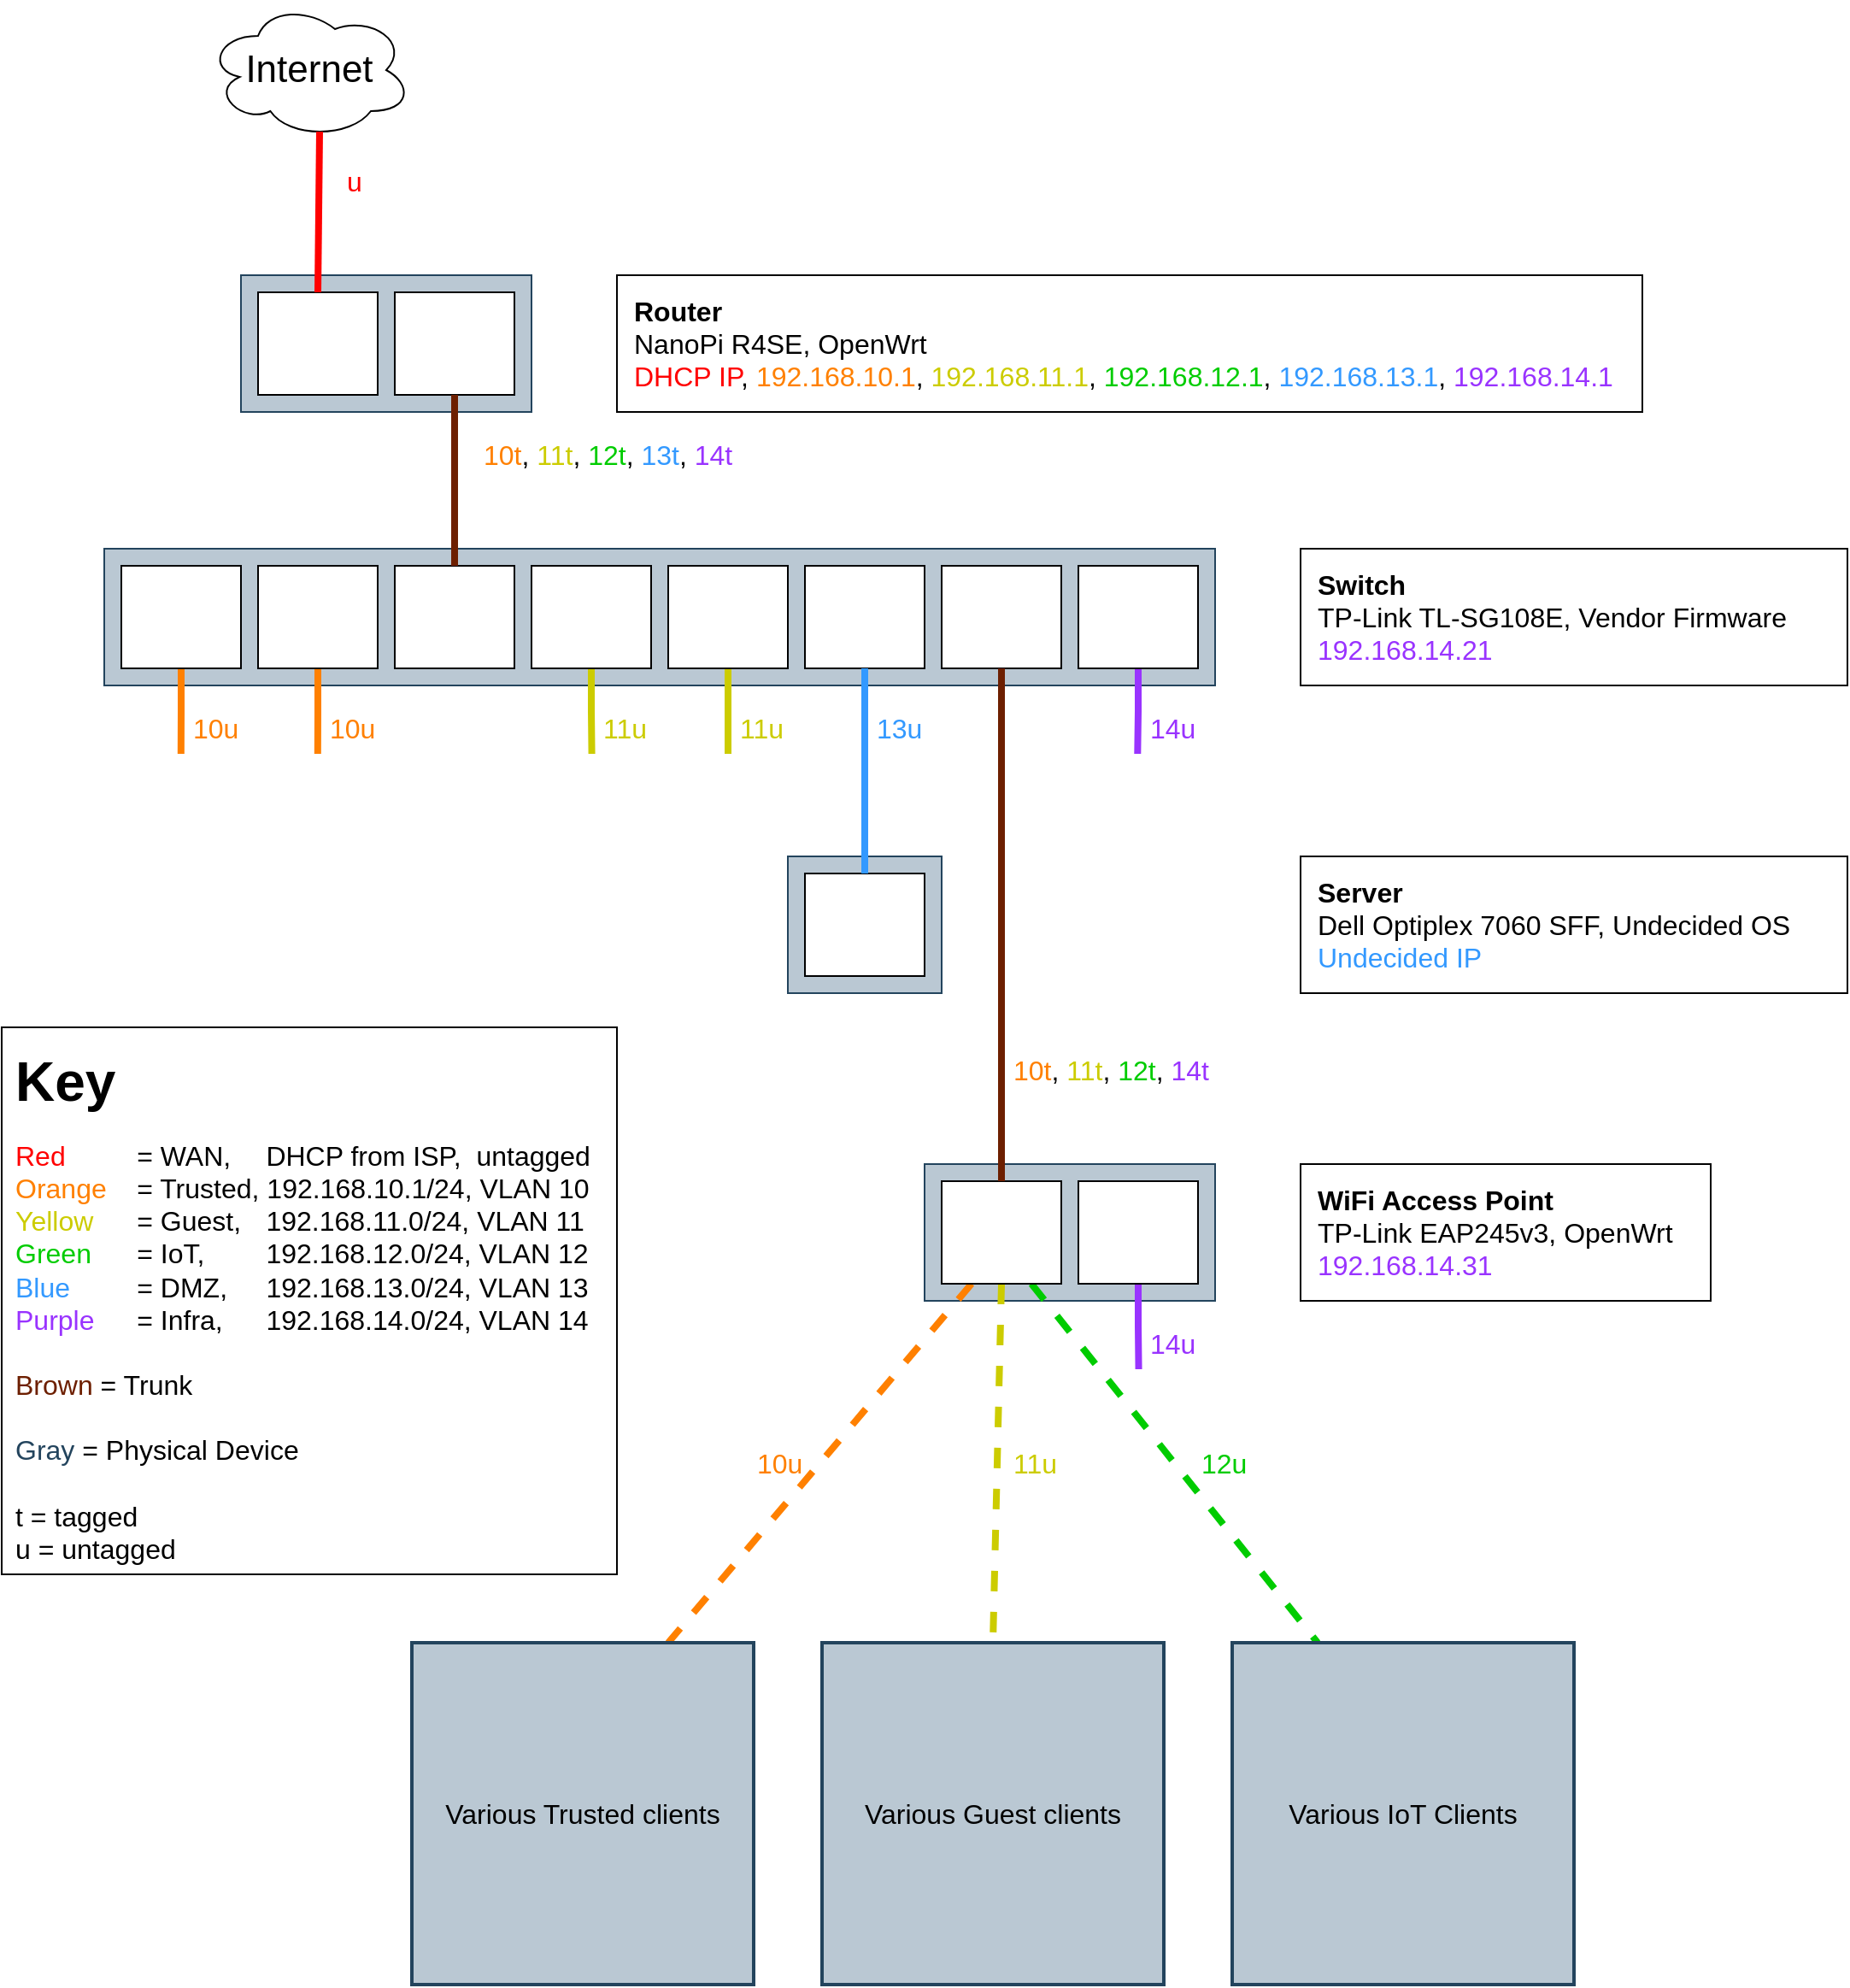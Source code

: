 <mxfile version="20.3.0" type="device"><diagram name="Page-1" id="55a83fd1-7818-8e21-69c5-c3457e3827bb"><mxGraphModel dx="2188" dy="1352" grid="1" gridSize="10" guides="1" tooltips="1" connect="1" arrows="1" fold="1" page="1" pageScale="1" pageWidth="1100" pageHeight="850" background="none" math="0" shadow="0"><root><mxCell id="0"/><mxCell id="1" parent="0"/><mxCell id="INDewaaLOLZvG0CTir3H-26" value="&lt;font style=&quot;font-size: 16px; line-height: 1.2;&quot;&gt;&lt;b style=&quot;font-size: 16px;&quot;&gt;Router&lt;br style=&quot;font-size: 16px;&quot;&gt;&lt;/b&gt;NanoPi R4SE, OpenWrt&lt;br style=&quot;font-size: 16px;&quot;&gt;&lt;font color=&quot;#ff0000&quot; style=&quot;font-size: 16px;&quot;&gt;DHCP IP&lt;/font&gt;,&amp;nbsp;&lt;font color=&quot;#ff8000&quot; style=&quot;font-size: 16px;&quot;&gt;192.168.10.1&lt;/font&gt;, &lt;font color=&quot;#cccc00&quot; style=&quot;font-size: 16px;&quot;&gt;192.168.11.1&lt;/font&gt;, &lt;font color=&quot;#00cc00&quot; style=&quot;font-size: 16px;&quot;&gt;192.168.12.1&lt;/font&gt;, &lt;font color=&quot;#3399ff&quot; style=&quot;font-size: 16px;&quot;&gt;192.168.13.1&lt;/font&gt;, &lt;font color=&quot;#9933ff&quot; style=&quot;font-size: 16px;&quot;&gt;192.168.14.1&lt;/font&gt;&lt;br style=&quot;font-size: 16px;&quot;&gt;&lt;/font&gt;" style="rounded=0;whiteSpace=wrap;html=1;fontSize=16;align=left;verticalAlign=middle;spacing=0;spacingLeft=10;" parent="1" vertex="1"><mxGeometry x="560" y="200" width="600" height="80" as="geometry"/></mxCell><mxCell id="INDewaaLOLZvG0CTir3H-1" value="&lt;font style=&quot;font-size: 22px;&quot;&gt;Internet&lt;/font&gt;" style="ellipse;shape=cloud;whiteSpace=wrap;html=1;" parent="1" vertex="1"><mxGeometry x="320" y="40" width="120" height="80" as="geometry"/></mxCell><mxCell id="INDewaaLOLZvG0CTir3H-2" value="" style="rounded=0;whiteSpace=wrap;html=1;fillColor=#bac8d3;strokeColor=#23445d;" parent="1" vertex="1"><mxGeometry x="340" y="200" width="170" height="80" as="geometry"/></mxCell><mxCell id="INDewaaLOLZvG0CTir3H-4" value="" style="rounded=0;whiteSpace=wrap;html=1;" parent="1" vertex="1"><mxGeometry x="350" y="210" width="70" height="60" as="geometry"/></mxCell><mxCell id="INDewaaLOLZvG0CTir3H-5" value="" style="rounded=0;whiteSpace=wrap;html=1;" parent="1" vertex="1"><mxGeometry x="430" y="210" width="70" height="60" as="geometry"/></mxCell><mxCell id="INDewaaLOLZvG0CTir3H-7" value="" style="rounded=0;whiteSpace=wrap;html=1;fillColor=#bac8d3;strokeColor=#23445d;" parent="1" vertex="1"><mxGeometry x="260" y="360" width="650" height="80" as="geometry"/></mxCell><mxCell id="INDewaaLOLZvG0CTir3H-45" style="edgeStyle=orthogonalEdgeStyle;rounded=0;orthogonalLoop=1;jettySize=auto;html=1;exitX=0.5;exitY=1;exitDx=0;exitDy=0;strokeWidth=4;fontSize=14;fontColor=#CCCC00;endArrow=none;endFill=0;strokeColor=#CCCC00;" parent="1" source="INDewaaLOLZvG0CTir3H-8" edge="1"><mxGeometry relative="1" as="geometry"><mxPoint x="545.286" y="480" as="targetPoint"/></mxGeometry></mxCell><mxCell id="INDewaaLOLZvG0CTir3H-8" value="" style="rounded=0;whiteSpace=wrap;html=1;" parent="1" vertex="1"><mxGeometry x="510" y="370" width="70" height="60" as="geometry"/></mxCell><mxCell id="INDewaaLOLZvG0CTir3H-35" style="edgeStyle=orthogonalEdgeStyle;rounded=0;orthogonalLoop=1;jettySize=auto;html=1;exitX=0.5;exitY=1;exitDx=0;exitDy=0;strokeColor=#9933FF;strokeWidth=4;fontSize=14;endArrow=none;endFill=0;" parent="1" source="INDewaaLOLZvG0CTir3H-9" edge="1"><mxGeometry relative="1" as="geometry"><mxPoint x="864.647" y="480.0" as="targetPoint"/></mxGeometry></mxCell><mxCell id="INDewaaLOLZvG0CTir3H-9" value="" style="rounded=0;whiteSpace=wrap;html=1;" parent="1" vertex="1"><mxGeometry x="830" y="370" width="70" height="60" as="geometry"/></mxCell><mxCell id="INDewaaLOLZvG0CTir3H-43" style="edgeStyle=orthogonalEdgeStyle;rounded=0;orthogonalLoop=1;jettySize=auto;html=1;exitX=0.5;exitY=1;exitDx=0;exitDy=0;strokeColor=#CCCC00;strokeWidth=4;fontSize=14;fontColor=#00CC00;endArrow=none;endFill=0;" parent="1" source="INDewaaLOLZvG0CTir3H-10" edge="1"><mxGeometry relative="1" as="geometry"><mxPoint x="625" y="480" as="targetPoint"/></mxGeometry></mxCell><mxCell id="INDewaaLOLZvG0CTir3H-10" value="" style="rounded=0;whiteSpace=wrap;html=1;" parent="1" vertex="1"><mxGeometry x="590" y="370" width="70" height="60" as="geometry"/></mxCell><mxCell id="INDewaaLOLZvG0CTir3H-11" value="" style="rounded=0;whiteSpace=wrap;html=1;" parent="1" vertex="1"><mxGeometry x="430" y="370" width="70" height="60" as="geometry"/></mxCell><mxCell id="INDewaaLOLZvG0CTir3H-49" style="edgeStyle=orthogonalEdgeStyle;rounded=0;orthogonalLoop=1;jettySize=auto;html=1;exitX=0.5;exitY=1;exitDx=0;exitDy=0;strokeColor=#FF8000;strokeWidth=4;fontSize=14;fontColor=#00CC00;endArrow=none;endFill=0;" parent="1" source="INDewaaLOLZvG0CTir3H-12" edge="1"><mxGeometry relative="1" as="geometry"><mxPoint x="384.905" y="480" as="targetPoint"/></mxGeometry></mxCell><mxCell id="INDewaaLOLZvG0CTir3H-12" value="" style="rounded=0;whiteSpace=wrap;html=1;" parent="1" vertex="1"><mxGeometry x="350" y="370" width="70" height="60" as="geometry"/></mxCell><mxCell id="INDewaaLOLZvG0CTir3H-48" style="edgeStyle=orthogonalEdgeStyle;rounded=0;orthogonalLoop=1;jettySize=auto;html=1;exitX=0.5;exitY=1;exitDx=0;exitDy=0;strokeColor=#FF8000;strokeWidth=4;fontSize=14;fontColor=#00CC00;endArrow=none;endFill=0;" parent="1" source="INDewaaLOLZvG0CTir3H-13" edge="1"><mxGeometry relative="1" as="geometry"><mxPoint x="304.905" y="480" as="targetPoint"/></mxGeometry></mxCell><mxCell id="INDewaaLOLZvG0CTir3H-13" value="" style="rounded=0;whiteSpace=wrap;html=1;" parent="1" vertex="1"><mxGeometry x="270" y="370" width="70" height="60" as="geometry"/></mxCell><mxCell id="INDewaaLOLZvG0CTir3H-14" value="" style="rounded=0;whiteSpace=wrap;html=1;" parent="1" vertex="1"><mxGeometry x="670" y="370" width="70" height="60" as="geometry"/></mxCell><mxCell id="INDewaaLOLZvG0CTir3H-15" value="" style="rounded=0;whiteSpace=wrap;html=1;" parent="1" vertex="1"><mxGeometry x="750" y="370" width="70" height="60" as="geometry"/></mxCell><mxCell id="INDewaaLOLZvG0CTir3H-18" value="" style="endArrow=none;html=1;rounded=0;strokeWidth=4;exitX=0.5;exitY=0;exitDx=0;exitDy=0;entryX=0.55;entryY=0.95;entryDx=0;entryDy=0;entryPerimeter=0;strokeColor=#FF0000;" parent="1" source="INDewaaLOLZvG0CTir3H-4" target="INDewaaLOLZvG0CTir3H-1" edge="1"><mxGeometry width="50" height="50" relative="1" as="geometry"><mxPoint x="390" y="190" as="sourcePoint"/><mxPoint x="385" y="130" as="targetPoint"/></mxGeometry></mxCell><mxCell id="INDewaaLOLZvG0CTir3H-20" style="edgeStyle=orthogonalEdgeStyle;rounded=0;orthogonalLoop=1;jettySize=auto;html=1;exitX=0.5;exitY=1;exitDx=0;exitDy=0;entryX=0.5;entryY=0;entryDx=0;entryDy=0;strokeColor=#6D1F00;strokeWidth=4;endArrow=none;endFill=0;fillColor=#a0522d;" parent="1" source="INDewaaLOLZvG0CTir3H-5" target="INDewaaLOLZvG0CTir3H-11" edge="1"><mxGeometry relative="1" as="geometry"/></mxCell><mxCell id="INDewaaLOLZvG0CTir3H-23" value="" style="rounded=0;whiteSpace=wrap;html=1;fillColor=#bac8d3;strokeColor=#23445d;" parent="1" vertex="1"><mxGeometry x="740" y="720" width="170" height="80" as="geometry"/></mxCell><mxCell id="INDewaaLOLZvG0CTir3H-67" style="rounded=0;orthogonalLoop=1;jettySize=auto;html=1;exitX=0.75;exitY=1;exitDx=0;exitDy=0;entryX=0.25;entryY=0;entryDx=0;entryDy=0;strokeColor=#00CC00;strokeWidth=4;fontSize=14;fontColor=#000000;endArrow=none;endFill=0;dashed=1;" parent="1" source="INDewaaLOLZvG0CTir3H-24" edge="1"><mxGeometry relative="1" as="geometry"><mxPoint x="970" y="1000" as="targetPoint"/></mxGeometry></mxCell><mxCell id="INDewaaLOLZvG0CTir3H-68" style="edgeStyle=none;rounded=0;orthogonalLoop=1;jettySize=auto;html=1;exitX=0.25;exitY=1;exitDx=0;exitDy=0;entryX=0.75;entryY=0;entryDx=0;entryDy=0;dashed=1;strokeColor=#FF8000;strokeWidth=4;fontSize=14;fontColor=#000000;endArrow=none;endFill=0;" parent="1" source="INDewaaLOLZvG0CTir3H-24" edge="1"><mxGeometry relative="1" as="geometry"><mxPoint x="590" y="1000" as="targetPoint"/></mxGeometry></mxCell><mxCell id="INDewaaLOLZvG0CTir3H-69" style="edgeStyle=none;rounded=0;orthogonalLoop=1;jettySize=auto;html=1;exitX=0.5;exitY=1;exitDx=0;exitDy=0;entryX=0.5;entryY=0;entryDx=0;entryDy=0;dashed=1;strokeColor=#CCCC00;strokeWidth=4;fontSize=14;fontColor=#000000;endArrow=none;endFill=0;" parent="1" source="INDewaaLOLZvG0CTir3H-24" edge="1"><mxGeometry relative="1" as="geometry"><mxPoint x="780" y="1000" as="targetPoint"/></mxGeometry></mxCell><mxCell id="INDewaaLOLZvG0CTir3H-24" value="" style="rounded=0;whiteSpace=wrap;html=1;" parent="1" vertex="1"><mxGeometry x="750" y="730" width="70" height="60" as="geometry"/></mxCell><mxCell id="INDewaaLOLZvG0CTir3H-66" style="edgeStyle=orthogonalEdgeStyle;rounded=0;orthogonalLoop=1;jettySize=auto;html=1;exitX=0.5;exitY=1;exitDx=0;exitDy=0;strokeColor=#9933FF;strokeWidth=4;fontSize=14;fontColor=#000000;endArrow=none;endFill=0;" parent="1" source="INDewaaLOLZvG0CTir3H-25" edge="1"><mxGeometry relative="1" as="geometry"><mxPoint x="865.273" y="840" as="targetPoint"/></mxGeometry></mxCell><mxCell id="INDewaaLOLZvG0CTir3H-25" value="" style="rounded=0;whiteSpace=wrap;html=1;" parent="1" vertex="1"><mxGeometry x="830" y="730" width="70" height="60" as="geometry"/></mxCell><mxCell id="INDewaaLOLZvG0CTir3H-27" value="&lt;font style=&quot;font-size: 16px; line-height: 1.2;&quot;&gt;&lt;b style=&quot;font-size: 16px;&quot;&gt;Switch&lt;br style=&quot;font-size: 16px;&quot;&gt;&lt;/b&gt;TP-Link TL-SG108E, Vendor Firmware&lt;br style=&quot;font-size: 16px;&quot;&gt;&lt;font color=&quot;#9933ff&quot; style=&quot;font-size: 16px;&quot;&gt;192.168.14.21&lt;/font&gt;&lt;br style=&quot;font-size: 16px;&quot;&gt;&lt;/font&gt;" style="rounded=0;whiteSpace=wrap;html=1;fontSize=16;align=left;verticalAlign=middle;labelPosition=center;verticalLabelPosition=middle;spacingLeft=10;spacing=0;" parent="1" vertex="1"><mxGeometry x="960" y="360" width="320" height="80" as="geometry"/></mxCell><mxCell id="INDewaaLOLZvG0CTir3H-21" value="" style="rounded=0;whiteSpace=wrap;html=1;fontSize=20;fillColor=#bac8d3;strokeColor=#23445d;" parent="1" vertex="1"><mxGeometry x="660" y="540" width="90" height="80" as="geometry"/></mxCell><mxCell id="INDewaaLOLZvG0CTir3H-22" value="" style="rounded=0;whiteSpace=wrap;html=1;" parent="1" vertex="1"><mxGeometry x="670" y="550" width="70" height="60" as="geometry"/></mxCell><mxCell id="INDewaaLOLZvG0CTir3H-36" value="14u" style="text;html=1;align=left;verticalAlign=middle;resizable=0;points=[];autosize=1;strokeColor=none;fillColor=none;fontSize=16;fontColor=#9933FF;" parent="1" vertex="1"><mxGeometry x="870" y="450" width="50" height="30" as="geometry"/></mxCell><mxCell id="INDewaaLOLZvG0CTir3H-38" value="13u" style="text;html=1;align=left;verticalAlign=middle;resizable=0;points=[];autosize=1;strokeColor=none;fillColor=none;fontSize=16;fontColor=#3399FF;" parent="1" vertex="1"><mxGeometry x="710" y="450" width="50" height="30" as="geometry"/></mxCell><mxCell id="INDewaaLOLZvG0CTir3H-41" value="11u" style="text;html=1;align=left;verticalAlign=middle;resizable=0;points=[];autosize=1;strokeColor=none;fillColor=none;fontSize=16;fontColor=#CCCC00;" parent="1" vertex="1"><mxGeometry x="550" y="450" width="50" height="30" as="geometry"/></mxCell><mxCell id="INDewaaLOLZvG0CTir3H-44" value="11u" style="text;html=1;align=left;verticalAlign=middle;resizable=0;points=[];autosize=1;strokeColor=none;fillColor=none;fontSize=16;fontColor=#CCCC00;" parent="1" vertex="1"><mxGeometry x="630" y="450" width="50" height="30" as="geometry"/></mxCell><mxCell id="INDewaaLOLZvG0CTir3H-47" style="edgeStyle=orthogonalEdgeStyle;rounded=0;orthogonalLoop=1;jettySize=auto;html=1;exitX=0.5;exitY=1;exitDx=0;exitDy=0;entryX=0.5;entryY=0;entryDx=0;entryDy=0;strokeColor=#3399FF;strokeWidth=4;fontSize=14;fontColor=#00CC00;endArrow=none;endFill=0;" parent="1" source="INDewaaLOLZvG0CTir3H-14" target="INDewaaLOLZvG0CTir3H-22" edge="1"><mxGeometry relative="1" as="geometry"/></mxCell><mxCell id="INDewaaLOLZvG0CTir3H-50" value="10u" style="text;html=1;align=left;verticalAlign=middle;resizable=0;points=[];autosize=1;strokeColor=none;fillColor=none;fontSize=16;fontColor=#FF8000;" parent="1" vertex="1"><mxGeometry x="390" y="450" width="50" height="30" as="geometry"/></mxCell><mxCell id="INDewaaLOLZvG0CTir3H-51" value="10u" style="text;html=1;align=left;verticalAlign=middle;resizable=0;points=[];autosize=1;strokeColor=none;fillColor=none;fontSize=16;fontColor=#FF8000;" parent="1" vertex="1"><mxGeometry x="310" y="450" width="50" height="30" as="geometry"/></mxCell><mxCell id="INDewaaLOLZvG0CTir3H-54" value="&lt;font style=&quot;font-size: 16px; line-height: 1.2;&quot;&gt;&lt;b style=&quot;&quot;&gt;WiFi Access Point&lt;br style=&quot;&quot;&gt;&lt;/b&gt;TP-Link EAP245v3, OpenWrt&lt;br style=&quot;&quot;&gt;&lt;font style=&quot;font-size: 16px;&quot; color=&quot;#9933ff&quot;&gt;192.168.14.31&lt;/font&gt;&lt;br style=&quot;font-size: 14px;&quot;&gt;&lt;/font&gt;" style="rounded=0;whiteSpace=wrap;html=1;fontSize=14;align=left;verticalAlign=middle;spacing=0;spacingLeft=10;" parent="1" vertex="1"><mxGeometry x="960" y="720" width="240" height="80" as="geometry"/></mxCell><mxCell id="INDewaaLOLZvG0CTir3H-55" value="u" style="text;html=1;align=left;verticalAlign=middle;resizable=0;points=[];autosize=1;strokeColor=none;fillColor=none;fontSize=16;fontColor=#FF0000;" parent="1" vertex="1"><mxGeometry x="400" y="130" width="30" height="30" as="geometry"/></mxCell><mxCell id="INDewaaLOLZvG0CTir3H-56" value="&lt;font color=&quot;#ff8000&quot; style=&quot;font-size: 16px;&quot;&gt;10t&lt;/font&gt;&lt;font color=&quot;#000000&quot; style=&quot;font-size: 16px;&quot;&gt;, &lt;/font&gt;&lt;font color=&quot;#cccc00&quot; style=&quot;font-size: 16px;&quot;&gt;11t&lt;/font&gt;&lt;font color=&quot;#000000&quot; style=&quot;font-size: 16px;&quot;&gt;, &lt;/font&gt;12t&lt;font color=&quot;#000000&quot; style=&quot;font-size: 16px;&quot;&gt;, &lt;/font&gt;&lt;font color=&quot;#3399ff&quot; style=&quot;font-size: 16px;&quot;&gt;13t&lt;/font&gt;&lt;font color=&quot;#000000&quot; style=&quot;font-size: 16px;&quot;&gt;, &lt;/font&gt;&lt;font color=&quot;#9933ff&quot; style=&quot;font-size: 16px;&quot;&gt;14t&lt;/font&gt;" style="text;html=1;align=left;verticalAlign=middle;resizable=0;points=[];autosize=1;strokeColor=none;fillColor=none;fontSize=16;fontColor=#00CC00;" parent="1" vertex="1"><mxGeometry x="480" y="290" width="170" height="30" as="geometry"/></mxCell><mxCell id="INDewaaLOLZvG0CTir3H-58" style="edgeStyle=orthogonalEdgeStyle;rounded=0;orthogonalLoop=1;jettySize=auto;html=1;exitX=0.5;exitY=1;exitDx=0;exitDy=0;entryX=0.5;entryY=0;entryDx=0;entryDy=0;strokeColor=#6D1F00;strokeWidth=4;fontSize=14;fontColor=#00CC00;endArrow=none;endFill=0;" parent="1" source="INDewaaLOLZvG0CTir3H-15" target="INDewaaLOLZvG0CTir3H-24" edge="1"><mxGeometry relative="1" as="geometry"/></mxCell><mxCell id="INDewaaLOLZvG0CTir3H-60" value="&lt;font color=&quot;#000000&quot; style=&quot;font-size: 16px;&quot;&gt;Various Trusted clients&lt;/font&gt;" style="rounded=0;whiteSpace=wrap;html=1;strokeColor=#23445D;strokeWidth=2;fontSize=16;fillColor=#bac8d3;" parent="1" vertex="1"><mxGeometry x="440" y="1000" width="200" height="200" as="geometry"/></mxCell><mxCell id="INDewaaLOLZvG0CTir3H-61" value="&lt;font color=&quot;#000000&quot; style=&quot;font-size: 16px;&quot;&gt;Various Guest clients&lt;/font&gt;" style="rounded=0;whiteSpace=wrap;html=1;strokeColor=#23445d;strokeWidth=2;fontSize=16;fillColor=#bac8d3;" parent="1" vertex="1"><mxGeometry x="680" y="1000" width="200" height="200" as="geometry"/></mxCell><mxCell id="INDewaaLOLZvG0CTir3H-62" value="&lt;font color=&quot;#000000&quot; style=&quot;font-size: 16px;&quot;&gt;Various IoT Clients&lt;/font&gt;" style="rounded=0;whiteSpace=wrap;html=1;strokeColor=#23445d;strokeWidth=2;fontSize=16;fillColor=#bac8d3;" parent="1" vertex="1"><mxGeometry x="920" y="1000" width="200" height="200" as="geometry"/></mxCell><mxCell id="INDewaaLOLZvG0CTir3H-63" value="&lt;font style=&quot;font-size: 16px; line-height: 1.2;&quot;&gt;&lt;b style=&quot;font-size: 16px;&quot;&gt;Server&lt;br style=&quot;font-size: 16px;&quot;&gt;&lt;/b&gt;Dell Optiplex 7060 SFF, Undecided OS&lt;br style=&quot;font-size: 16px;&quot;&gt;&lt;font color=&quot;#3399ff&quot; style=&quot;font-size: 16px;&quot;&gt;Undecided IP&lt;/font&gt;&lt;br style=&quot;font-size: 16px;&quot;&gt;&lt;/font&gt;" style="rounded=0;whiteSpace=wrap;html=1;fontSize=16;align=left;verticalAlign=middle;labelPosition=center;verticalLabelPosition=middle;spacingLeft=10;spacing=0;" parent="1" vertex="1"><mxGeometry x="960" y="540" width="320" height="80" as="geometry"/></mxCell><mxCell id="INDewaaLOLZvG0CTir3H-64" value="&lt;font color=&quot;#ff8000&quot; style=&quot;font-size: 16px;&quot;&gt;10t&lt;/font&gt;&lt;font color=&quot;#000000&quot; style=&quot;font-size: 16px;&quot;&gt;, &lt;/font&gt;&lt;font color=&quot;#cccc00&quot; style=&quot;font-size: 16px;&quot;&gt;11t&lt;/font&gt;&lt;font color=&quot;#000000&quot; style=&quot;font-size: 16px;&quot;&gt;, &lt;/font&gt;12t&lt;font color=&quot;#000000&quot; style=&quot;font-size: 16px;&quot;&gt;, &lt;/font&gt;&lt;font color=&quot;#9933ff&quot; style=&quot;font-size: 16px;&quot;&gt;14t&lt;/font&gt;" style="text;html=1;align=left;verticalAlign=middle;resizable=0;points=[];autosize=1;strokeColor=none;fillColor=none;fontSize=16;fontColor=#00CC00;" parent="1" vertex="1"><mxGeometry x="790" y="650" width="140" height="30" as="geometry"/></mxCell><mxCell id="INDewaaLOLZvG0CTir3H-65" value="14u" style="text;html=1;align=left;verticalAlign=middle;resizable=0;points=[];autosize=1;strokeColor=none;fillColor=none;fontSize=16;fontColor=#9933FF;" parent="1" vertex="1"><mxGeometry x="870" y="810" width="50" height="30" as="geometry"/></mxCell><mxCell id="INDewaaLOLZvG0CTir3H-70" value="10u" style="text;html=1;align=left;verticalAlign=middle;resizable=0;points=[];autosize=1;strokeColor=none;fillColor=none;fontSize=16;fontColor=#FF8000;" parent="1" vertex="1"><mxGeometry x="640" y="880" width="50" height="30" as="geometry"/></mxCell><mxCell id="INDewaaLOLZvG0CTir3H-71" value="11u" style="text;html=1;align=left;verticalAlign=middle;resizable=0;points=[];autosize=1;strokeColor=none;fillColor=none;fontSize=16;fontColor=#CCCC00;" parent="1" vertex="1"><mxGeometry x="790" y="880" width="50" height="30" as="geometry"/></mxCell><mxCell id="INDewaaLOLZvG0CTir3H-72" value="12u" style="text;html=1;align=left;verticalAlign=middle;resizable=0;points=[];autosize=1;strokeColor=none;fillColor=none;fontSize=16;fontColor=#00CC00;" parent="1" vertex="1"><mxGeometry x="900" y="880" width="50" height="30" as="geometry"/></mxCell><mxCell id="1gzpc931KxpyZ69sJPe3-1" value="&lt;font size=&quot;1&quot; style=&quot;&quot;&gt;&lt;b style=&quot;font-size: 32px;&quot;&gt;Key&lt;/b&gt;&lt;/font&gt;&lt;br&gt;&lt;br&gt;&lt;font style=&quot;font-size: 16px;&quot;&gt;&lt;font style=&quot;font-size: 16px;&quot; color=&quot;#ff0000&quot;&gt;Red&lt;/font&gt; &lt;span style=&quot;white-space: pre;&quot;&gt;&#9;&lt;/span&gt;= WAN,&lt;span style=&quot;white-space: pre;&quot;&gt;&#9;&lt;/span&gt;&amp;nbsp;DHCP from ISP,&amp;nbsp; untagged&lt;br&gt;&lt;font style=&quot;font-size: 16px;&quot; color=&quot;#ff8000&quot;&gt;Orange&lt;/font&gt; &lt;span style=&quot;white-space: pre;&quot;&gt;&#9;&lt;/span&gt;= Trusted, 192.168.10.1/24, VLAN 10&lt;br&gt;&lt;font style=&quot;font-size: 16px;&quot; color=&quot;#cccc00&quot;&gt;Yellow&lt;/font&gt; &lt;span style=&quot;white-space: pre;&quot;&gt;&#9;&lt;/span&gt;= Guest,&lt;span style=&quot;white-space: pre;&quot;&gt;&#9;&lt;/span&gt;&amp;nbsp;192.168.11.0/24, VLAN 11&lt;br&gt;&lt;font style=&quot;font-size: 16px;&quot; color=&quot;#00cc00&quot;&gt;Green&lt;/font&gt; &lt;span style=&quot;white-space: pre;&quot;&gt;&#9;&lt;/span&gt;= IoT,&lt;span style=&quot;white-space: pre;&quot;&gt;&#9;&lt;/span&gt; 192.168.12.0/24, VLAN 12&lt;br&gt;&lt;font style=&quot;font-size: 16px;&quot; color=&quot;#3399ff&quot;&gt;Blue&lt;/font&gt; &lt;span style=&quot;white-space: pre;&quot;&gt;&#9;&lt;/span&gt;= DMZ,&lt;span style=&quot;white-space: pre;&quot;&gt;&#9;&lt;/span&gt; 192.168.13.0/24, VLAN 13&lt;br&gt;&lt;font style=&quot;font-size: 16px;&quot; color=&quot;#9933ff&quot;&gt;Purple&lt;/font&gt; &lt;span style=&quot;white-space: pre;&quot;&gt;&#9;&lt;/span&gt;= Infra,&lt;span style=&quot;white-space: pre;&quot;&gt;&#9;&lt;/span&gt; 192.168.14.0/24, VLAN 14&lt;br&gt;&lt;br&gt;&lt;font style=&quot;font-size: 16px;&quot; color=&quot;#6d1f00&quot;&gt;Brown&lt;/font&gt; = Trunk&lt;br&gt;&lt;br&gt;&lt;font style=&quot;font-size: 16px;&quot; color=&quot;#23445d&quot;&gt;Gray&lt;/font&gt; = Physical Device&lt;br&gt;&lt;br&gt;t = tagged&lt;br&gt;u = untagged&lt;/font&gt;" style="rounded=0;whiteSpace=wrap;html=1;align=left;verticalAlign=top;spacing=8;" vertex="1" parent="1"><mxGeometry x="200" y="640" width="360" height="320" as="geometry"/></mxCell></root></mxGraphModel></diagram></mxfile>